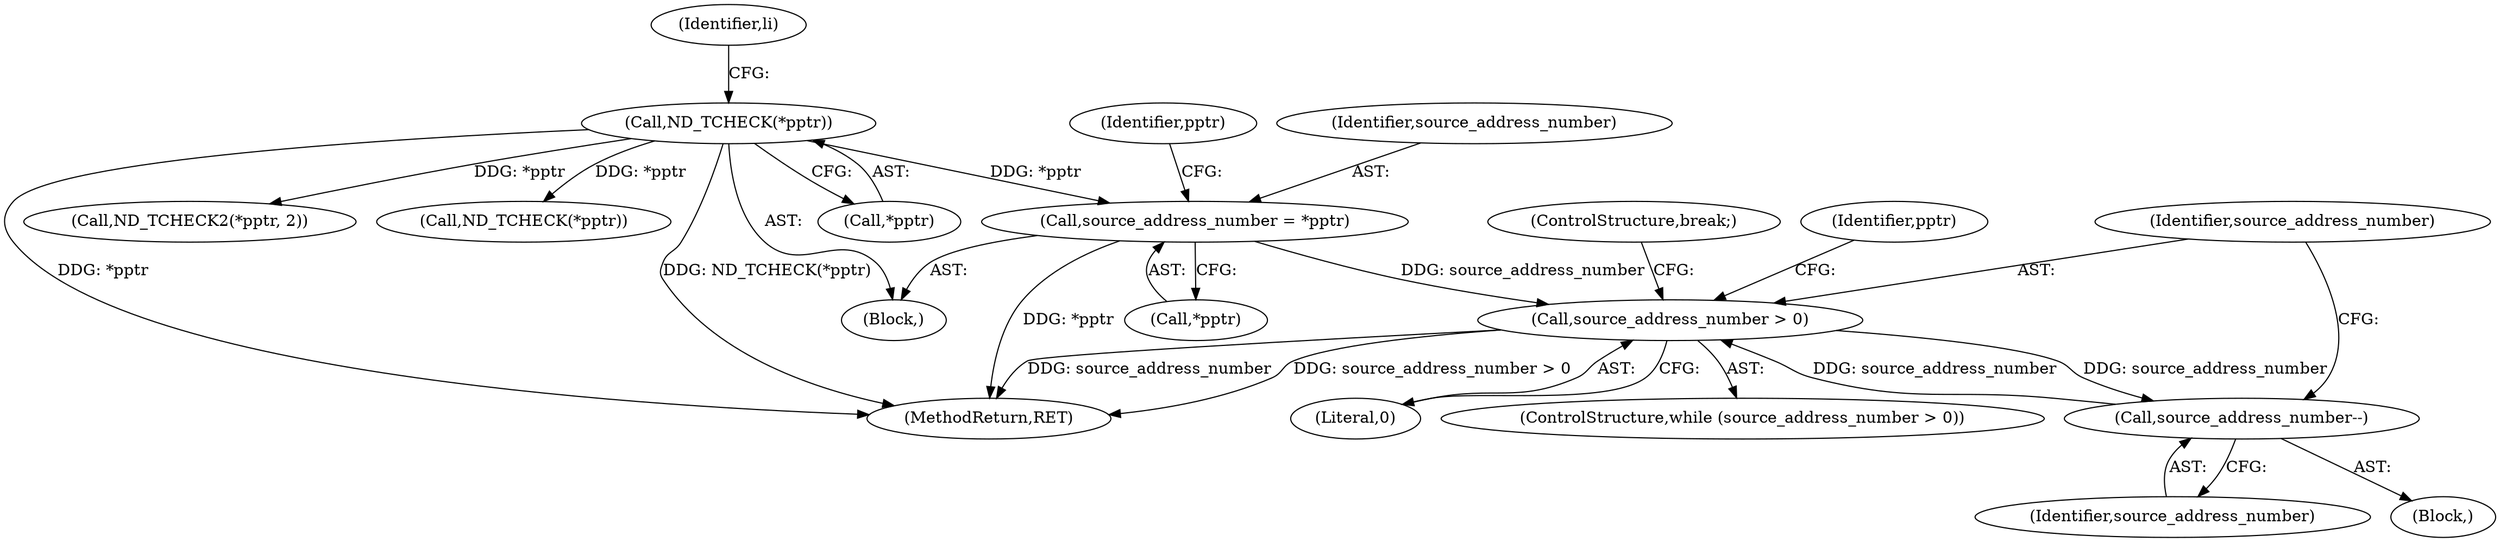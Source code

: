 digraph "0_tcpdump_c177cb3800a9a68d79b2812f0ffcb9479abd6eb8@pointer" {
"1000537" [label="(Call,source_address_number = *pptr)"];
"1000524" [label="(Call,ND_TCHECK(*pptr))"];
"1000552" [label="(Call,source_address_number > 0)"];
"1000608" [label="(Call,source_address_number--)"];
"1000551" [label="(ControlStructure,while (source_address_number > 0))"];
"1000553" [label="(Identifier,source_address_number)"];
"1000539" [label="(Call,*pptr)"];
"1000542" [label="(Identifier,pptr)"];
"1000352" [label="(Block,)"];
"1000524" [label="(Call,ND_TCHECK(*pptr))"];
"1000708" [label="(Call,ND_TCHECK2(*pptr, 2))"];
"1000558" [label="(Identifier,pptr)"];
"1000556" [label="(Call,ND_TCHECK(*pptr))"];
"1000608" [label="(Call,source_address_number--)"];
"1000609" [label="(Identifier,source_address_number)"];
"1000845" [label="(MethodReturn,RET)"];
"1000555" [label="(Block,)"];
"1000554" [label="(Literal,0)"];
"1000538" [label="(Identifier,source_address_number)"];
"1000552" [label="(Call,source_address_number > 0)"];
"1000529" [label="(Identifier,li)"];
"1000525" [label="(Call,*pptr)"];
"1000610" [label="(ControlStructure,break;)"];
"1000537" [label="(Call,source_address_number = *pptr)"];
"1000537" -> "1000352"  [label="AST: "];
"1000537" -> "1000539"  [label="CFG: "];
"1000538" -> "1000537"  [label="AST: "];
"1000539" -> "1000537"  [label="AST: "];
"1000542" -> "1000537"  [label="CFG: "];
"1000537" -> "1000845"  [label="DDG: *pptr"];
"1000524" -> "1000537"  [label="DDG: *pptr"];
"1000537" -> "1000552"  [label="DDG: source_address_number"];
"1000524" -> "1000352"  [label="AST: "];
"1000524" -> "1000525"  [label="CFG: "];
"1000525" -> "1000524"  [label="AST: "];
"1000529" -> "1000524"  [label="CFG: "];
"1000524" -> "1000845"  [label="DDG: *pptr"];
"1000524" -> "1000845"  [label="DDG: ND_TCHECK(*pptr)"];
"1000524" -> "1000556"  [label="DDG: *pptr"];
"1000524" -> "1000708"  [label="DDG: *pptr"];
"1000552" -> "1000551"  [label="AST: "];
"1000552" -> "1000554"  [label="CFG: "];
"1000553" -> "1000552"  [label="AST: "];
"1000554" -> "1000552"  [label="AST: "];
"1000558" -> "1000552"  [label="CFG: "];
"1000610" -> "1000552"  [label="CFG: "];
"1000552" -> "1000845"  [label="DDG: source_address_number"];
"1000552" -> "1000845"  [label="DDG: source_address_number > 0"];
"1000608" -> "1000552"  [label="DDG: source_address_number"];
"1000552" -> "1000608"  [label="DDG: source_address_number"];
"1000608" -> "1000555"  [label="AST: "];
"1000608" -> "1000609"  [label="CFG: "];
"1000609" -> "1000608"  [label="AST: "];
"1000553" -> "1000608"  [label="CFG: "];
}
